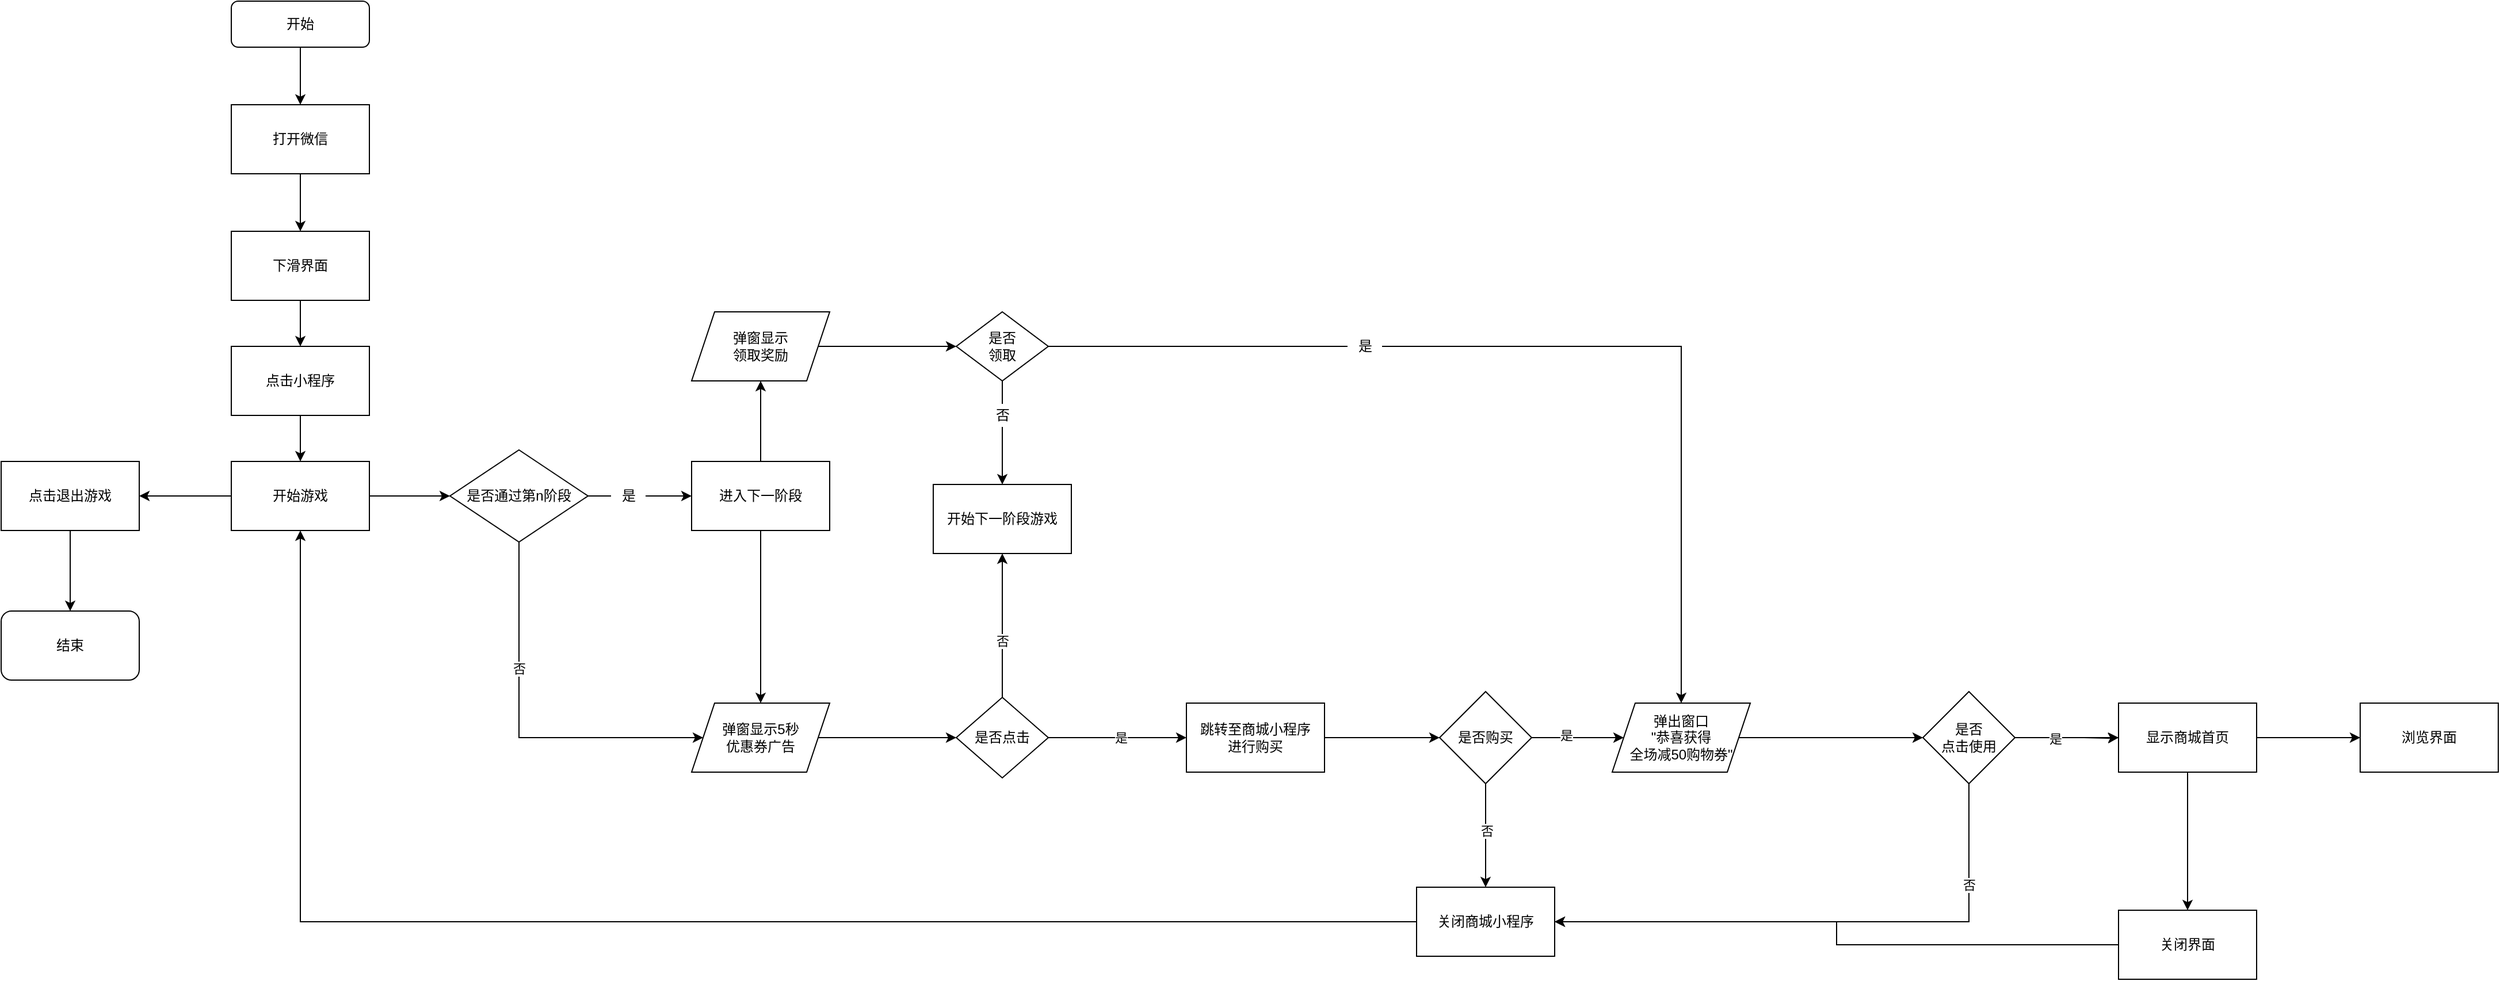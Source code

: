 <mxfile version="16.2.4" type="github">
  <diagram id="C5RBs43oDa-KdzZeNtuy" name="Page-1">
    <mxGraphModel dx="2714" dy="995" grid="1" gridSize="10" guides="1" tooltips="1" connect="1" arrows="1" fold="1" page="1" pageScale="1" pageWidth="827" pageHeight="1169" math="0" shadow="0">
      <root>
        <mxCell id="WIyWlLk6GJQsqaUBKTNV-0" />
        <mxCell id="WIyWlLk6GJQsqaUBKTNV-1" parent="WIyWlLk6GJQsqaUBKTNV-0" />
        <mxCell id="eafishzCkPLg1H7SB-tg-16" value="" style="edgeStyle=orthogonalEdgeStyle;rounded=0;orthogonalLoop=1;jettySize=auto;html=1;" edge="1" parent="WIyWlLk6GJQsqaUBKTNV-1" source="WIyWlLk6GJQsqaUBKTNV-3" target="eafishzCkPLg1H7SB-tg-15">
          <mxGeometry relative="1" as="geometry" />
        </mxCell>
        <mxCell id="WIyWlLk6GJQsqaUBKTNV-3" value="开始" style="rounded=1;whiteSpace=wrap;html=1;fontSize=12;glass=0;strokeWidth=1;shadow=0;" parent="WIyWlLk6GJQsqaUBKTNV-1" vertex="1">
          <mxGeometry x="150" y="70" width="120" height="40" as="geometry" />
        </mxCell>
        <mxCell id="eafishzCkPLg1H7SB-tg-14" value="" style="edgeStyle=orthogonalEdgeStyle;rounded=0;orthogonalLoop=1;jettySize=auto;html=1;" edge="1" parent="WIyWlLk6GJQsqaUBKTNV-1" source="eafishzCkPLg1H7SB-tg-11" target="eafishzCkPLg1H7SB-tg-13">
          <mxGeometry relative="1" as="geometry" />
        </mxCell>
        <mxCell id="eafishzCkPLg1H7SB-tg-11" value="下滑界面" style="rounded=0;whiteSpace=wrap;html=1;" vertex="1" parent="WIyWlLk6GJQsqaUBKTNV-1">
          <mxGeometry x="150" y="270" width="120" height="60" as="geometry" />
        </mxCell>
        <mxCell id="eafishzCkPLg1H7SB-tg-19" value="" style="edgeStyle=orthogonalEdgeStyle;rounded=0;orthogonalLoop=1;jettySize=auto;html=1;" edge="1" parent="WIyWlLk6GJQsqaUBKTNV-1" source="eafishzCkPLg1H7SB-tg-13" target="eafishzCkPLg1H7SB-tg-18">
          <mxGeometry relative="1" as="geometry" />
        </mxCell>
        <mxCell id="eafishzCkPLg1H7SB-tg-13" value="点击小程序" style="rounded=0;whiteSpace=wrap;html=1;" vertex="1" parent="WIyWlLk6GJQsqaUBKTNV-1">
          <mxGeometry x="150" y="370" width="120" height="60" as="geometry" />
        </mxCell>
        <mxCell id="eafishzCkPLg1H7SB-tg-17" value="" style="edgeStyle=orthogonalEdgeStyle;rounded=0;orthogonalLoop=1;jettySize=auto;html=1;" edge="1" parent="WIyWlLk6GJQsqaUBKTNV-1" source="eafishzCkPLg1H7SB-tg-15" target="eafishzCkPLg1H7SB-tg-11">
          <mxGeometry relative="1" as="geometry" />
        </mxCell>
        <mxCell id="eafishzCkPLg1H7SB-tg-15" value="打开微信" style="rounded=0;whiteSpace=wrap;html=1;" vertex="1" parent="WIyWlLk6GJQsqaUBKTNV-1">
          <mxGeometry x="150" y="160" width="120" height="60" as="geometry" />
        </mxCell>
        <mxCell id="eafishzCkPLg1H7SB-tg-22" value="" style="edgeStyle=orthogonalEdgeStyle;rounded=0;orthogonalLoop=1;jettySize=auto;html=1;" edge="1" parent="WIyWlLk6GJQsqaUBKTNV-1" source="eafishzCkPLg1H7SB-tg-18" target="eafishzCkPLg1H7SB-tg-21">
          <mxGeometry relative="1" as="geometry" />
        </mxCell>
        <mxCell id="eafishzCkPLg1H7SB-tg-87" value="" style="edgeStyle=orthogonalEdgeStyle;rounded=0;orthogonalLoop=1;jettySize=auto;html=1;labelBorderColor=none;fontFamily=Helvetica;" edge="1" parent="WIyWlLk6GJQsqaUBKTNV-1" source="eafishzCkPLg1H7SB-tg-18" target="eafishzCkPLg1H7SB-tg-86">
          <mxGeometry relative="1" as="geometry" />
        </mxCell>
        <mxCell id="eafishzCkPLg1H7SB-tg-18" value="开始游戏" style="rounded=0;whiteSpace=wrap;html=1;" vertex="1" parent="WIyWlLk6GJQsqaUBKTNV-1">
          <mxGeometry x="150" y="470" width="120" height="60" as="geometry" />
        </mxCell>
        <mxCell id="eafishzCkPLg1H7SB-tg-52" style="edgeStyle=orthogonalEdgeStyle;rounded=0;orthogonalLoop=1;jettySize=auto;html=1;labelBorderColor=none;fontFamily=Helvetica;entryX=0;entryY=0.5;entryDx=0;entryDy=0;startArrow=none;" edge="1" parent="WIyWlLk6GJQsqaUBKTNV-1" target="eafishzCkPLg1H7SB-tg-30">
          <mxGeometry relative="1" as="geometry">
            <mxPoint x="400" y="740" as="targetPoint" />
            <mxPoint x="400" y="650" as="sourcePoint" />
            <Array as="points">
              <mxPoint x="400" y="710" />
            </Array>
          </mxGeometry>
        </mxCell>
        <mxCell id="eafishzCkPLg1H7SB-tg-21" value="是否通过第n阶段" style="rhombus;whiteSpace=wrap;html=1;" vertex="1" parent="WIyWlLk6GJQsqaUBKTNV-1">
          <mxGeometry x="340" y="460" width="120" height="80" as="geometry" />
        </mxCell>
        <mxCell id="eafishzCkPLg1H7SB-tg-29" value="" style="edgeStyle=orthogonalEdgeStyle;rounded=0;orthogonalLoop=1;jettySize=auto;html=1;labelBorderColor=none;fontFamily=Helvetica;" edge="1" parent="WIyWlLk6GJQsqaUBKTNV-1" source="eafishzCkPLg1H7SB-tg-23" target="eafishzCkPLg1H7SB-tg-28">
          <mxGeometry relative="1" as="geometry" />
        </mxCell>
        <mxCell id="eafishzCkPLg1H7SB-tg-31" value="" style="edgeStyle=orthogonalEdgeStyle;rounded=0;orthogonalLoop=1;jettySize=auto;html=1;labelBorderColor=none;fontFamily=Helvetica;" edge="1" parent="WIyWlLk6GJQsqaUBKTNV-1" source="eafishzCkPLg1H7SB-tg-23" target="eafishzCkPLg1H7SB-tg-30">
          <mxGeometry relative="1" as="geometry" />
        </mxCell>
        <mxCell id="eafishzCkPLg1H7SB-tg-23" value="进入下一阶段" style="rounded=0;whiteSpace=wrap;html=1;" vertex="1" parent="WIyWlLk6GJQsqaUBKTNV-1">
          <mxGeometry x="550" y="470" width="120" height="60" as="geometry" />
        </mxCell>
        <mxCell id="eafishzCkPLg1H7SB-tg-26" value="" style="edgeStyle=orthogonalEdgeStyle;rounded=0;orthogonalLoop=1;jettySize=auto;html=1;fontFamily=Helvetica;labelBorderColor=none;startArrow=none;" edge="1" parent="WIyWlLk6GJQsqaUBKTNV-1" source="eafishzCkPLg1H7SB-tg-27" target="eafishzCkPLg1H7SB-tg-23">
          <mxGeometry relative="1" as="geometry">
            <Array as="points">
              <mxPoint x="480" y="500" />
            </Array>
          </mxGeometry>
        </mxCell>
        <mxCell id="eafishzCkPLg1H7SB-tg-33" value="" style="edgeStyle=orthogonalEdgeStyle;rounded=0;orthogonalLoop=1;jettySize=auto;html=1;labelBorderColor=none;fontFamily=Helvetica;" edge="1" parent="WIyWlLk6GJQsqaUBKTNV-1" source="eafishzCkPLg1H7SB-tg-28" target="eafishzCkPLg1H7SB-tg-32">
          <mxGeometry relative="1" as="geometry" />
        </mxCell>
        <mxCell id="eafishzCkPLg1H7SB-tg-28" value="弹窗显示&lt;br&gt;领取奖励" style="shape=parallelogram;perimeter=parallelogramPerimeter;whiteSpace=wrap;html=1;fixedSize=1;fontFamily=Helvetica;" vertex="1" parent="WIyWlLk6GJQsqaUBKTNV-1">
          <mxGeometry x="550" y="340" width="120" height="60" as="geometry" />
        </mxCell>
        <mxCell id="eafishzCkPLg1H7SB-tg-58" value="" style="edgeStyle=orthogonalEdgeStyle;rounded=0;orthogonalLoop=1;jettySize=auto;html=1;labelBorderColor=none;fontFamily=Helvetica;" edge="1" parent="WIyWlLk6GJQsqaUBKTNV-1" source="eafishzCkPLg1H7SB-tg-30" target="eafishzCkPLg1H7SB-tg-57">
          <mxGeometry relative="1" as="geometry" />
        </mxCell>
        <mxCell id="eafishzCkPLg1H7SB-tg-30" value="弹窗显示5秒&lt;br&gt;优惠券广告" style="shape=parallelogram;perimeter=parallelogramPerimeter;whiteSpace=wrap;html=1;fixedSize=1;rounded=0;" vertex="1" parent="WIyWlLk6GJQsqaUBKTNV-1">
          <mxGeometry x="550" y="680" width="120" height="60" as="geometry" />
        </mxCell>
        <mxCell id="eafishzCkPLg1H7SB-tg-35" value="" style="edgeStyle=orthogonalEdgeStyle;rounded=0;orthogonalLoop=1;jettySize=auto;html=1;labelBorderColor=none;fontFamily=Helvetica;startArrow=none;" edge="1" parent="WIyWlLk6GJQsqaUBKTNV-1" source="eafishzCkPLg1H7SB-tg-36" target="eafishzCkPLg1H7SB-tg-34">
          <mxGeometry relative="1" as="geometry" />
        </mxCell>
        <mxCell id="eafishzCkPLg1H7SB-tg-38" value="" style="edgeStyle=orthogonalEdgeStyle;rounded=0;orthogonalLoop=1;jettySize=auto;html=1;labelBorderColor=none;fontFamily=Helvetica;startArrow=none;entryX=0.5;entryY=0;entryDx=0;entryDy=0;" edge="1" parent="WIyWlLk6GJQsqaUBKTNV-1" source="eafishzCkPLg1H7SB-tg-39" target="eafishzCkPLg1H7SB-tg-73">
          <mxGeometry relative="1" as="geometry">
            <mxPoint x="990" y="370" as="targetPoint" />
          </mxGeometry>
        </mxCell>
        <mxCell id="eafishzCkPLg1H7SB-tg-32" value="是否&lt;br&gt;领取" style="rhombus;whiteSpace=wrap;html=1;" vertex="1" parent="WIyWlLk6GJQsqaUBKTNV-1">
          <mxGeometry x="780" y="340" width="80" height="60" as="geometry" />
        </mxCell>
        <mxCell id="eafishzCkPLg1H7SB-tg-34" value="开始下一阶段游戏" style="whiteSpace=wrap;html=1;" vertex="1" parent="WIyWlLk6GJQsqaUBKTNV-1">
          <mxGeometry x="760" y="490" width="120" height="60" as="geometry" />
        </mxCell>
        <mxCell id="eafishzCkPLg1H7SB-tg-39" value="是" style="text;html=1;resizable=0;autosize=1;align=center;verticalAlign=middle;points=[];fillColor=none;strokeColor=none;rounded=0;fontFamily=Helvetica;" vertex="1" parent="WIyWlLk6GJQsqaUBKTNV-1">
          <mxGeometry x="1120" y="360" width="30" height="20" as="geometry" />
        </mxCell>
        <mxCell id="eafishzCkPLg1H7SB-tg-40" value="" style="edgeStyle=orthogonalEdgeStyle;rounded=0;orthogonalLoop=1;jettySize=auto;html=1;labelBorderColor=none;fontFamily=Helvetica;endArrow=none;" edge="1" parent="WIyWlLk6GJQsqaUBKTNV-1" source="eafishzCkPLg1H7SB-tg-32" target="eafishzCkPLg1H7SB-tg-39">
          <mxGeometry relative="1" as="geometry">
            <mxPoint x="860" y="370" as="sourcePoint" />
            <mxPoint x="920" y="370" as="targetPoint" />
          </mxGeometry>
        </mxCell>
        <mxCell id="eafishzCkPLg1H7SB-tg-27" value="是" style="text;html=1;resizable=0;autosize=1;align=center;verticalAlign=middle;points=[];fillColor=none;strokeColor=none;rounded=0;fontFamily=Helvetica;" vertex="1" parent="WIyWlLk6GJQsqaUBKTNV-1">
          <mxGeometry x="480" y="490" width="30" height="20" as="geometry" />
        </mxCell>
        <mxCell id="eafishzCkPLg1H7SB-tg-42" value="" style="edgeStyle=orthogonalEdgeStyle;rounded=0;orthogonalLoop=1;jettySize=auto;html=1;fontFamily=Helvetica;labelBorderColor=none;endArrow=none;" edge="1" parent="WIyWlLk6GJQsqaUBKTNV-1" source="eafishzCkPLg1H7SB-tg-21" target="eafishzCkPLg1H7SB-tg-27">
          <mxGeometry relative="1" as="geometry">
            <mxPoint x="460" y="500" as="sourcePoint" />
            <mxPoint x="550" y="500" as="targetPoint" />
            <Array as="points" />
          </mxGeometry>
        </mxCell>
        <mxCell id="eafishzCkPLg1H7SB-tg-36" value="否" style="text;html=1;resizable=0;autosize=1;align=center;verticalAlign=middle;points=[];fillColor=none;strokeColor=none;rounded=0;fontFamily=Helvetica;" vertex="1" parent="WIyWlLk6GJQsqaUBKTNV-1">
          <mxGeometry x="805" y="420" width="30" height="20" as="geometry" />
        </mxCell>
        <mxCell id="eafishzCkPLg1H7SB-tg-43" value="" style="edgeStyle=orthogonalEdgeStyle;rounded=0;orthogonalLoop=1;jettySize=auto;html=1;labelBorderColor=none;fontFamily=Helvetica;endArrow=none;" edge="1" parent="WIyWlLk6GJQsqaUBKTNV-1" source="eafishzCkPLg1H7SB-tg-32" target="eafishzCkPLg1H7SB-tg-36">
          <mxGeometry relative="1" as="geometry">
            <mxPoint x="820" y="400" as="sourcePoint" />
            <mxPoint x="820" y="470" as="targetPoint" />
          </mxGeometry>
        </mxCell>
        <mxCell id="eafishzCkPLg1H7SB-tg-54" value="" style="edgeStyle=orthogonalEdgeStyle;rounded=0;orthogonalLoop=1;jettySize=auto;html=1;labelBorderColor=none;fontFamily=Helvetica;endArrow=none;" edge="1" parent="WIyWlLk6GJQsqaUBKTNV-1" source="eafishzCkPLg1H7SB-tg-21">
          <mxGeometry relative="1" as="geometry">
            <mxPoint x="400" y="660" as="targetPoint" />
            <mxPoint x="400" y="540" as="sourcePoint" />
            <Array as="points">
              <mxPoint x="400" y="650" />
              <mxPoint x="400" y="650" />
            </Array>
          </mxGeometry>
        </mxCell>
        <mxCell id="eafishzCkPLg1H7SB-tg-56" value="否" style="edgeLabel;html=1;align=center;verticalAlign=middle;resizable=0;points=[];fontFamily=Helvetica;" vertex="1" connectable="0" parent="eafishzCkPLg1H7SB-tg-54">
          <mxGeometry x="0.78" y="-3" relative="1" as="geometry">
            <mxPoint x="3" y="3" as="offset" />
          </mxGeometry>
        </mxCell>
        <mxCell id="eafishzCkPLg1H7SB-tg-59" style="edgeStyle=orthogonalEdgeStyle;rounded=0;orthogonalLoop=1;jettySize=auto;html=1;labelBorderColor=none;fontFamily=Helvetica;" edge="1" parent="WIyWlLk6GJQsqaUBKTNV-1" source="eafishzCkPLg1H7SB-tg-57" target="eafishzCkPLg1H7SB-tg-34">
          <mxGeometry relative="1" as="geometry" />
        </mxCell>
        <mxCell id="eafishzCkPLg1H7SB-tg-60" value="否" style="edgeLabel;html=1;align=center;verticalAlign=middle;resizable=0;points=[];fontFamily=Helvetica;" vertex="1" connectable="0" parent="eafishzCkPLg1H7SB-tg-59">
          <mxGeometry x="-0.211" relative="1" as="geometry">
            <mxPoint as="offset" />
          </mxGeometry>
        </mxCell>
        <mxCell id="eafishzCkPLg1H7SB-tg-62" value="" style="edgeStyle=orthogonalEdgeStyle;rounded=0;orthogonalLoop=1;jettySize=auto;html=1;labelBorderColor=none;fontFamily=Helvetica;" edge="1" parent="WIyWlLk6GJQsqaUBKTNV-1" source="eafishzCkPLg1H7SB-tg-57" target="eafishzCkPLg1H7SB-tg-61">
          <mxGeometry relative="1" as="geometry">
            <Array as="points">
              <mxPoint x="900" y="710" />
              <mxPoint x="900" y="710" />
            </Array>
          </mxGeometry>
        </mxCell>
        <mxCell id="eafishzCkPLg1H7SB-tg-63" value="是" style="edgeLabel;html=1;align=center;verticalAlign=middle;resizable=0;points=[];fontFamily=Helvetica;" vertex="1" connectable="0" parent="eafishzCkPLg1H7SB-tg-62">
          <mxGeometry x="0.304" y="-3" relative="1" as="geometry">
            <mxPoint x="-15" y="-3" as="offset" />
          </mxGeometry>
        </mxCell>
        <mxCell id="eafishzCkPLg1H7SB-tg-57" value="是否点击" style="rhombus;whiteSpace=wrap;html=1;fontFamily=Helvetica;" vertex="1" parent="WIyWlLk6GJQsqaUBKTNV-1">
          <mxGeometry x="780" y="675" width="80" height="70" as="geometry" />
        </mxCell>
        <mxCell id="eafishzCkPLg1H7SB-tg-65" value="" style="edgeStyle=orthogonalEdgeStyle;rounded=0;orthogonalLoop=1;jettySize=auto;html=1;labelBorderColor=none;fontFamily=Helvetica;" edge="1" parent="WIyWlLk6GJQsqaUBKTNV-1" source="eafishzCkPLg1H7SB-tg-61" target="eafishzCkPLg1H7SB-tg-64">
          <mxGeometry relative="1" as="geometry" />
        </mxCell>
        <mxCell id="eafishzCkPLg1H7SB-tg-61" value="跳转至商城小程序&lt;br&gt;进行购买" style="whiteSpace=wrap;html=1;" vertex="1" parent="WIyWlLk6GJQsqaUBKTNV-1">
          <mxGeometry x="980" y="680" width="120" height="60" as="geometry" />
        </mxCell>
        <mxCell id="eafishzCkPLg1H7SB-tg-67" value="" style="edgeStyle=orthogonalEdgeStyle;rounded=0;orthogonalLoop=1;jettySize=auto;html=1;labelBorderColor=none;fontFamily=Helvetica;" edge="1" parent="WIyWlLk6GJQsqaUBKTNV-1" source="eafishzCkPLg1H7SB-tg-64" target="eafishzCkPLg1H7SB-tg-66">
          <mxGeometry relative="1" as="geometry">
            <Array as="points">
              <mxPoint x="1240" y="810" />
              <mxPoint x="1240" y="810" />
            </Array>
          </mxGeometry>
        </mxCell>
        <mxCell id="eafishzCkPLg1H7SB-tg-68" value="否" style="edgeLabel;html=1;align=center;verticalAlign=middle;resizable=0;points=[];fontFamily=Helvetica;" vertex="1" connectable="0" parent="eafishzCkPLg1H7SB-tg-67">
          <mxGeometry x="0.253" relative="1" as="geometry">
            <mxPoint x="1" y="-16" as="offset" />
          </mxGeometry>
        </mxCell>
        <mxCell id="eafishzCkPLg1H7SB-tg-71" value="" style="edgeStyle=orthogonalEdgeStyle;rounded=0;orthogonalLoop=1;jettySize=auto;html=1;labelBorderColor=none;fontFamily=Helvetica;" edge="1" parent="WIyWlLk6GJQsqaUBKTNV-1" source="eafishzCkPLg1H7SB-tg-64">
          <mxGeometry relative="1" as="geometry">
            <mxPoint x="1360" y="710" as="targetPoint" />
          </mxGeometry>
        </mxCell>
        <mxCell id="eafishzCkPLg1H7SB-tg-72" value="是" style="edgeLabel;html=1;align=center;verticalAlign=middle;resizable=0;points=[];fontFamily=Helvetica;" vertex="1" connectable="0" parent="eafishzCkPLg1H7SB-tg-71">
          <mxGeometry x="-0.255" y="2" relative="1" as="geometry">
            <mxPoint as="offset" />
          </mxGeometry>
        </mxCell>
        <mxCell id="eafishzCkPLg1H7SB-tg-64" value="是否购买" style="rhombus;whiteSpace=wrap;html=1;" vertex="1" parent="WIyWlLk6GJQsqaUBKTNV-1">
          <mxGeometry x="1200" y="670" width="80" height="80" as="geometry" />
        </mxCell>
        <mxCell id="eafishzCkPLg1H7SB-tg-69" style="edgeStyle=orthogonalEdgeStyle;rounded=0;orthogonalLoop=1;jettySize=auto;html=1;exitX=0;exitY=0.5;exitDx=0;exitDy=0;entryX=0.5;entryY=1;entryDx=0;entryDy=0;labelBorderColor=none;fontFamily=Helvetica;" edge="1" parent="WIyWlLk6GJQsqaUBKTNV-1" source="eafishzCkPLg1H7SB-tg-66" target="eafishzCkPLg1H7SB-tg-18">
          <mxGeometry relative="1" as="geometry" />
        </mxCell>
        <mxCell id="eafishzCkPLg1H7SB-tg-66" value="关闭商城小程序" style="whiteSpace=wrap;html=1;" vertex="1" parent="WIyWlLk6GJQsqaUBKTNV-1">
          <mxGeometry x="1180" y="840" width="120" height="60" as="geometry" />
        </mxCell>
        <mxCell id="eafishzCkPLg1H7SB-tg-75" value="" style="edgeStyle=orthogonalEdgeStyle;rounded=0;orthogonalLoop=1;jettySize=auto;html=1;labelBorderColor=none;fontFamily=Helvetica;" edge="1" parent="WIyWlLk6GJQsqaUBKTNV-1" source="eafishzCkPLg1H7SB-tg-73" target="eafishzCkPLg1H7SB-tg-74">
          <mxGeometry relative="1" as="geometry" />
        </mxCell>
        <mxCell id="eafishzCkPLg1H7SB-tg-73" value="弹出窗口&lt;br&gt;&quot;恭喜获得&lt;br&gt;全场减50购物券&quot;" style="shape=parallelogram;perimeter=parallelogramPerimeter;whiteSpace=wrap;html=1;fixedSize=1;fontFamily=Helvetica;" vertex="1" parent="WIyWlLk6GJQsqaUBKTNV-1">
          <mxGeometry x="1350" y="680" width="120" height="60" as="geometry" />
        </mxCell>
        <mxCell id="eafishzCkPLg1H7SB-tg-76" style="edgeStyle=orthogonalEdgeStyle;rounded=0;orthogonalLoop=1;jettySize=auto;html=1;labelBorderColor=none;fontFamily=Helvetica;" edge="1" parent="WIyWlLk6GJQsqaUBKTNV-1" source="eafishzCkPLg1H7SB-tg-74" target="eafishzCkPLg1H7SB-tg-66">
          <mxGeometry relative="1" as="geometry">
            <mxPoint x="1600" y="892" as="targetPoint" />
            <Array as="points">
              <mxPoint x="1660" y="870" />
            </Array>
          </mxGeometry>
        </mxCell>
        <mxCell id="eafishzCkPLg1H7SB-tg-78" value="否" style="edgeLabel;html=1;align=center;verticalAlign=middle;resizable=0;points=[];fontFamily=Helvetica;" vertex="1" connectable="0" parent="eafishzCkPLg1H7SB-tg-76">
          <mxGeometry x="-0.67" y="3" relative="1" as="geometry">
            <mxPoint x="-3" y="9" as="offset" />
          </mxGeometry>
        </mxCell>
        <mxCell id="eafishzCkPLg1H7SB-tg-80" value="" style="edgeStyle=orthogonalEdgeStyle;rounded=0;orthogonalLoop=1;jettySize=auto;html=1;labelBorderColor=none;fontFamily=Helvetica;" edge="1" parent="WIyWlLk6GJQsqaUBKTNV-1" source="eafishzCkPLg1H7SB-tg-74" target="eafishzCkPLg1H7SB-tg-79">
          <mxGeometry relative="1" as="geometry" />
        </mxCell>
        <mxCell id="eafishzCkPLg1H7SB-tg-83" value="是" style="edgeLabel;html=1;align=center;verticalAlign=middle;resizable=0;points=[];fontFamily=Helvetica;" vertex="1" connectable="0" parent="eafishzCkPLg1H7SB-tg-80">
          <mxGeometry x="-0.227" y="-1" relative="1" as="geometry">
            <mxPoint as="offset" />
          </mxGeometry>
        </mxCell>
        <mxCell id="eafishzCkPLg1H7SB-tg-74" value="是否&lt;br&gt;点击使用" style="rhombus;whiteSpace=wrap;html=1;" vertex="1" parent="WIyWlLk6GJQsqaUBKTNV-1">
          <mxGeometry x="1620" y="670" width="80" height="80" as="geometry" />
        </mxCell>
        <mxCell id="eafishzCkPLg1H7SB-tg-90" value="" style="edgeStyle=orthogonalEdgeStyle;rounded=0;orthogonalLoop=1;jettySize=auto;html=1;labelBorderColor=none;fontFamily=Helvetica;" edge="1" parent="WIyWlLk6GJQsqaUBKTNV-1" source="eafishzCkPLg1H7SB-tg-79" target="eafishzCkPLg1H7SB-tg-85">
          <mxGeometry relative="1" as="geometry" />
        </mxCell>
        <mxCell id="eafishzCkPLg1H7SB-tg-92" value="" style="edgeStyle=orthogonalEdgeStyle;rounded=0;orthogonalLoop=1;jettySize=auto;html=1;labelBorderColor=none;fontFamily=Helvetica;" edge="1" parent="WIyWlLk6GJQsqaUBKTNV-1" source="eafishzCkPLg1H7SB-tg-79" target="eafishzCkPLg1H7SB-tg-91">
          <mxGeometry relative="1" as="geometry" />
        </mxCell>
        <mxCell id="eafishzCkPLg1H7SB-tg-79" value="显示商城首页" style="whiteSpace=wrap;html=1;" vertex="1" parent="WIyWlLk6GJQsqaUBKTNV-1">
          <mxGeometry x="1790" y="680" width="120" height="60" as="geometry" />
        </mxCell>
        <mxCell id="eafishzCkPLg1H7SB-tg-82" value="" style="edgeStyle=orthogonalEdgeStyle;rounded=0;orthogonalLoop=1;jettySize=auto;html=1;labelBorderColor=none;fontFamily=Helvetica;" edge="1" parent="WIyWlLk6GJQsqaUBKTNV-1" target="eafishzCkPLg1H7SB-tg-79">
          <mxGeometry relative="1" as="geometry">
            <mxPoint x="1760" y="710" as="sourcePoint" />
          </mxGeometry>
        </mxCell>
        <mxCell id="eafishzCkPLg1H7SB-tg-85" value="浏览界面" style="rounded=0;whiteSpace=wrap;html=1;fontFamily=Helvetica;" vertex="1" parent="WIyWlLk6GJQsqaUBKTNV-1">
          <mxGeometry x="2000" y="680" width="120" height="60" as="geometry" />
        </mxCell>
        <mxCell id="eafishzCkPLg1H7SB-tg-89" value="" style="edgeStyle=orthogonalEdgeStyle;rounded=0;orthogonalLoop=1;jettySize=auto;html=1;labelBorderColor=none;fontFamily=Helvetica;" edge="1" parent="WIyWlLk6GJQsqaUBKTNV-1" source="eafishzCkPLg1H7SB-tg-86" target="eafishzCkPLg1H7SB-tg-88">
          <mxGeometry relative="1" as="geometry" />
        </mxCell>
        <mxCell id="eafishzCkPLg1H7SB-tg-86" value="点击退出游戏" style="rounded=0;whiteSpace=wrap;html=1;" vertex="1" parent="WIyWlLk6GJQsqaUBKTNV-1">
          <mxGeometry x="-50" y="470" width="120" height="60" as="geometry" />
        </mxCell>
        <mxCell id="eafishzCkPLg1H7SB-tg-88" value="结束" style="rounded=1;whiteSpace=wrap;html=1;fontFamily=Helvetica;" vertex="1" parent="WIyWlLk6GJQsqaUBKTNV-1">
          <mxGeometry x="-50" y="600" width="120" height="60" as="geometry" />
        </mxCell>
        <mxCell id="eafishzCkPLg1H7SB-tg-93" style="edgeStyle=orthogonalEdgeStyle;rounded=0;orthogonalLoop=1;jettySize=auto;html=1;labelBorderColor=none;fontFamily=Helvetica;" edge="1" parent="WIyWlLk6GJQsqaUBKTNV-1" source="eafishzCkPLg1H7SB-tg-91" target="eafishzCkPLg1H7SB-tg-66">
          <mxGeometry relative="1" as="geometry" />
        </mxCell>
        <mxCell id="eafishzCkPLg1H7SB-tg-91" value="关闭界面" style="whiteSpace=wrap;html=1;" vertex="1" parent="WIyWlLk6GJQsqaUBKTNV-1">
          <mxGeometry x="1790" y="860" width="120" height="60" as="geometry" />
        </mxCell>
      </root>
    </mxGraphModel>
  </diagram>
</mxfile>

